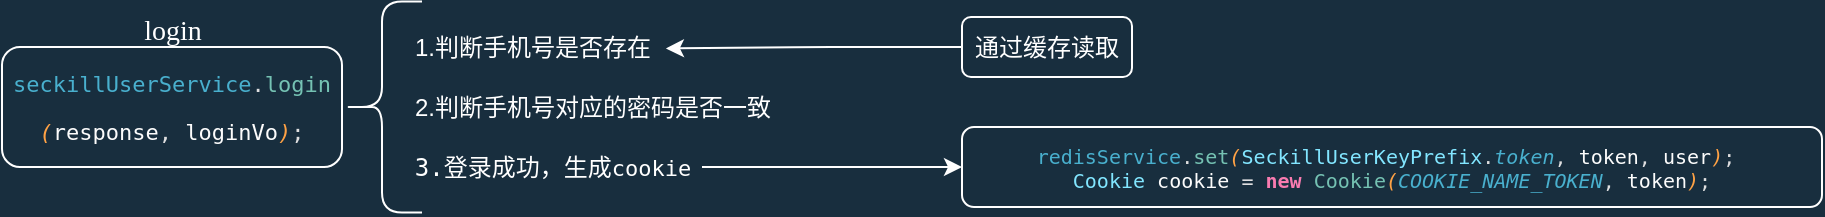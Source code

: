 <mxfile version="14.8.5" type="github">
  <diagram id="g-PtNnHFD2_0pPcHWypA" name="第 1 页">
    <mxGraphModel dx="958" dy="552" grid="1" gridSize="10" guides="1" tooltips="1" connect="1" arrows="1" fold="1" page="1" pageScale="1" pageWidth="827" pageHeight="1169" background="#182E3E" math="0" shadow="0">
      <root>
        <mxCell id="0" />
        <mxCell id="1" parent="0" />
        <mxCell id="RbGjA8E4n4S1d_bPEmI9-1" value="&lt;pre style=&quot;color: rgb(223 , 223 , 224) ; font-family: &amp;#34;cascadia code pl&amp;#34; , monospace ; font-size: 11px&quot;&gt;&lt;font style=&quot;font-size: 11px&quot;&gt;&lt;span style=&quot;color: rgb(73 , 176 , 206) ; font-size: 11px&quot;&gt;seckillUserService&lt;/span&gt;.&lt;span style=&quot;color: rgb(117 , 194 , 179) ; font-size: 11px&quot;&gt;login&lt;/span&gt;&lt;/font&gt;&lt;/pre&gt;&lt;pre style=&quot;color: rgb(223 , 223 , 224) ; font-family: &amp;#34;cascadia code pl&amp;#34; , monospace ; font-size: 11px&quot;&gt;&lt;font style=&quot;font-size: 11px&quot;&gt;&lt;span style=&quot;color: rgb(255 , 162 , 69) ; font-style: italic ; font-size: 11px&quot;&gt;(&lt;/span&gt;&lt;span style=&quot;color: rgb(252 , 252 , 252) ; font-size: 11px&quot;&gt;response&lt;/span&gt;, &lt;span style=&quot;color: rgb(252 , 252 , 252) ; font-size: 11px&quot;&gt;loginVo&lt;/span&gt;&lt;span style=&quot;color: rgb(255 , 162 , 69) ; font-style: italic ; font-size: 11px&quot;&gt;)&lt;/span&gt;;&lt;/font&gt;&lt;/pre&gt;" style="rounded=1;whiteSpace=wrap;html=1;sketch=0;glass=0;fontColor=#ffffff;fillColor=none;strokeColor=#FFFFFF;" vertex="1" parent="1">
          <mxGeometry y="37.5" width="170" height="60" as="geometry" />
        </mxCell>
        <mxCell id="RbGjA8E4n4S1d_bPEmI9-2" value="&lt;font color=&quot;#ffffff&quot; style=&quot;font-size: 14px&quot;&gt;login&lt;/font&gt;" style="text;html=1;align=center;verticalAlign=middle;resizable=0;points=[];autosize=1;fontFamily=Space Mono;fontSource=https%3A%2F%2Ffonts.googleapis.com%2Fcss%3Ffamily%3DSpace%2BMono;" vertex="1" parent="1">
          <mxGeometry x="55" y="20" width="60" height="20" as="geometry" />
        </mxCell>
        <mxCell id="RbGjA8E4n4S1d_bPEmI9-6" value="" style="shape=curlyBracket;whiteSpace=wrap;html=1;rounded=1;glass=0;sketch=0;fillColor=#FFFFFF;strokeColor=#FFFFFF;" vertex="1" parent="1">
          <mxGeometry x="170" y="14.69" width="40" height="105.62" as="geometry" />
        </mxCell>
        <mxCell id="RbGjA8E4n4S1d_bPEmI9-8" value="&lt;font color=&quot;#ffffff&quot; style=&quot;font-size: 12px&quot;&gt;1.判断手机号是否存在&lt;/font&gt;" style="text;html=1;align=center;verticalAlign=middle;resizable=0;points=[];autosize=1;strokeColor=none;" vertex="1" parent="1">
          <mxGeometry x="200" y="27.5" width="130" height="20" as="geometry" />
        </mxCell>
        <mxCell id="RbGjA8E4n4S1d_bPEmI9-13" value="&lt;font color=&quot;#ffffff&quot; style=&quot;font-size: 12px&quot;&gt;2.&lt;span&gt;判断手机号对应的密码是否一致&lt;/span&gt;&lt;/font&gt;" style="text;html=1;align=center;verticalAlign=middle;resizable=0;points=[];autosize=1;strokeColor=none;" vertex="1" parent="1">
          <mxGeometry x="200" y="57.5" width="190" height="20" as="geometry" />
        </mxCell>
        <mxCell id="RbGjA8E4n4S1d_bPEmI9-21" style="edgeStyle=orthogonalEdgeStyle;curved=0;rounded=1;sketch=0;orthogonalLoop=1;jettySize=auto;html=1;entryX=0;entryY=0.5;entryDx=0;entryDy=0;fontColor=#FFFFFF;strokeColor=#FFFFFF;" edge="1" parent="1" source="RbGjA8E4n4S1d_bPEmI9-14" target="RbGjA8E4n4S1d_bPEmI9-20">
          <mxGeometry relative="1" as="geometry" />
        </mxCell>
        <mxCell id="RbGjA8E4n4S1d_bPEmI9-14" value="&lt;pre style=&quot;font-size: 11px&quot;&gt;&lt;font color=&quot;#ffffff&quot; style=&quot;font-size: 12px&quot;&gt;3.登录成功，生成&lt;span style=&quot;font-family: &amp;#34;cascadia code pl&amp;#34; , monospace ; font-size: 11px&quot;&gt;cookie&lt;/span&gt;&lt;/font&gt;&lt;/pre&gt;" style="text;html=1;align=center;verticalAlign=middle;resizable=0;points=[];autosize=1;strokeColor=none;" vertex="1" parent="1">
          <mxGeometry x="200" y="77.5" width="150" height="40" as="geometry" />
        </mxCell>
        <mxCell id="RbGjA8E4n4S1d_bPEmI9-19" style="edgeStyle=orthogonalEdgeStyle;curved=0;rounded=1;sketch=0;orthogonalLoop=1;jettySize=auto;html=1;exitX=0;exitY=0.5;exitDx=0;exitDy=0;entryX=1.015;entryY=0.536;entryDx=0;entryDy=0;entryPerimeter=0;fontColor=#FFFFFF;strokeColor=#FFFFFF;" edge="1" parent="1" source="RbGjA8E4n4S1d_bPEmI9-18" target="RbGjA8E4n4S1d_bPEmI9-8">
          <mxGeometry relative="1" as="geometry" />
        </mxCell>
        <mxCell id="RbGjA8E4n4S1d_bPEmI9-18" value="&lt;font color=&quot;#ffffff&quot;&gt;通过缓存读取&lt;/font&gt;" style="rounded=1;whiteSpace=wrap;html=1;glass=0;sketch=0;strokeColor=#FFFFFF;fillColor=none;" vertex="1" parent="1">
          <mxGeometry x="480" y="22.5" width="85" height="30" as="geometry" />
        </mxCell>
        <mxCell id="RbGjA8E4n4S1d_bPEmI9-20" value="&lt;pre style=&quot;color: rgb(223 , 223 , 224) ; font-family: &amp;#34;cascadia code pl&amp;#34; , monospace ; font-size: 10px&quot;&gt;&lt;span style=&quot;color: rgb(73 , 176 , 206) ; font-size: 10px&quot;&gt;redisService&lt;/span&gt;.&lt;span style=&quot;color: rgb(117 , 194 , 179) ; font-size: 10px&quot;&gt;set&lt;/span&gt;&lt;span style=&quot;color: rgb(255 , 162 , 69) ; font-style: italic ; font-size: 10px&quot;&gt;(&lt;/span&gt;&lt;span style=&quot;color: rgb(130 , 230 , 255) ; font-size: 10px&quot;&gt;SeckillUserKeyPrefix&lt;/span&gt;.&lt;span style=&quot;color: rgb(73 , 176 , 206) ; font-style: italic ; font-size: 10px&quot;&gt;token&lt;/span&gt;, &lt;span style=&quot;color: rgb(252 , 252 , 252) ; font-size: 10px&quot;&gt;token&lt;/span&gt;, &lt;span style=&quot;color: rgb(252 , 252 , 252) ; font-size: 10px&quot;&gt;user&lt;/span&gt;&lt;span style=&quot;color: rgb(255 , 162 , 69) ; font-style: italic ; font-size: 10px&quot;&gt;)&lt;/span&gt;;&lt;span style=&quot;color: rgb(127 , 140 , 153) ; font-size: 10px&quot;&gt; &lt;/span&gt;&lt;span style=&quot;color: rgb(127 , 140 , 153) ; font-size: 10px&quot;&gt;&lt;br style=&quot;font-size: 10px&quot;&gt;&lt;/span&gt;&lt;span style=&quot;color: rgb(130 , 230 , 255) ; font-size: 10px&quot;&gt;Cookie &lt;/span&gt;&lt;span style=&quot;color: rgb(252 , 252 , 252) ; font-size: 10px&quot;&gt;cookie &lt;/span&gt;= &lt;span style=&quot;color: rgb(249 , 123 , 176) ; font-weight: bold ; font-size: 10px&quot;&gt;new &lt;/span&gt;&lt;span style=&quot;color: rgb(117 , 194 , 179) ; font-size: 10px&quot;&gt;Cookie&lt;/span&gt;&lt;span style=&quot;color: rgb(255 , 162 , 69) ; font-style: italic ; font-size: 10px&quot;&gt;(&lt;/span&gt;&lt;span style=&quot;color: rgb(73 , 176 , 206) ; font-style: italic ; font-size: 10px&quot;&gt;COOKIE_NAME_TOKEN&lt;/span&gt;, &lt;span style=&quot;color: rgb(252 , 252 , 252) ; font-size: 10px&quot;&gt;token&lt;/span&gt;&lt;span style=&quot;color: rgb(255 , 162 , 69) ; font-style: italic ; font-size: 10px&quot;&gt;)&lt;/span&gt;;&lt;/pre&gt;" style="rounded=1;whiteSpace=wrap;html=1;glass=0;sketch=0;strokeColor=#FFFFFF;fillColor=none;" vertex="1" parent="1">
          <mxGeometry x="480" y="77.5" width="430" height="40" as="geometry" />
        </mxCell>
      </root>
    </mxGraphModel>
  </diagram>
</mxfile>
